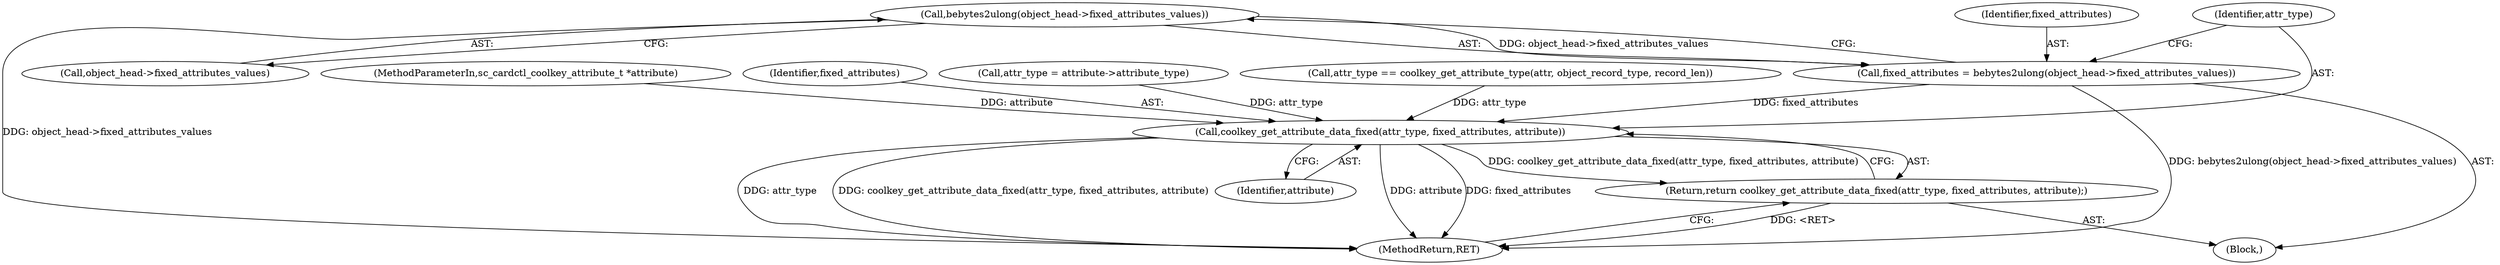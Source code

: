 digraph "0_OpenSC_8fe377e93b4b56060e5bbfb6f3142ceaeca744fa_4@pointer" {
"1000304" [label="(Call,bebytes2ulong(object_head->fixed_attributes_values))"];
"1000302" [label="(Call,fixed_attributes = bebytes2ulong(object_head->fixed_attributes_values))"];
"1000309" [label="(Call,coolkey_get_attribute_data_fixed(attr_type, fixed_attributes, attribute))"];
"1000308" [label="(Return,return coolkey_get_attribute_data_fixed(attr_type, fixed_attributes, attribute);)"];
"1000309" [label="(Call,coolkey_get_attribute_data_fixed(attr_type, fixed_attributes, attribute))"];
"1000303" [label="(Identifier,fixed_attributes)"];
"1000312" [label="(Identifier,attribute)"];
"1000315" [label="(MethodReturn,RET)"];
"1000304" [label="(Call,bebytes2ulong(object_head->fixed_attributes_values))"];
"1000113" [label="(MethodParameterIn,sc_cardctl_coolkey_attribute_t *attribute)"];
"1000300" [label="(Block,)"];
"1000302" [label="(Call,fixed_attributes = bebytes2ulong(object_head->fixed_attributes_values))"];
"1000311" [label="(Identifier,fixed_attributes)"];
"1000117" [label="(Call,attr_type = attribute->attribute_type)"];
"1000277" [label="(Call,attr_type == coolkey_get_attribute_type(attr, object_record_type, record_len))"];
"1000305" [label="(Call,object_head->fixed_attributes_values)"];
"1000310" [label="(Identifier,attr_type)"];
"1000308" [label="(Return,return coolkey_get_attribute_data_fixed(attr_type, fixed_attributes, attribute);)"];
"1000304" -> "1000302"  [label="AST: "];
"1000304" -> "1000305"  [label="CFG: "];
"1000305" -> "1000304"  [label="AST: "];
"1000302" -> "1000304"  [label="CFG: "];
"1000304" -> "1000315"  [label="DDG: object_head->fixed_attributes_values"];
"1000304" -> "1000302"  [label="DDG: object_head->fixed_attributes_values"];
"1000302" -> "1000300"  [label="AST: "];
"1000303" -> "1000302"  [label="AST: "];
"1000310" -> "1000302"  [label="CFG: "];
"1000302" -> "1000315"  [label="DDG: bebytes2ulong(object_head->fixed_attributes_values)"];
"1000302" -> "1000309"  [label="DDG: fixed_attributes"];
"1000309" -> "1000308"  [label="AST: "];
"1000309" -> "1000312"  [label="CFG: "];
"1000310" -> "1000309"  [label="AST: "];
"1000311" -> "1000309"  [label="AST: "];
"1000312" -> "1000309"  [label="AST: "];
"1000308" -> "1000309"  [label="CFG: "];
"1000309" -> "1000315"  [label="DDG: attr_type"];
"1000309" -> "1000315"  [label="DDG: coolkey_get_attribute_data_fixed(attr_type, fixed_attributes, attribute)"];
"1000309" -> "1000315"  [label="DDG: attribute"];
"1000309" -> "1000315"  [label="DDG: fixed_attributes"];
"1000309" -> "1000308"  [label="DDG: coolkey_get_attribute_data_fixed(attr_type, fixed_attributes, attribute)"];
"1000117" -> "1000309"  [label="DDG: attr_type"];
"1000277" -> "1000309"  [label="DDG: attr_type"];
"1000113" -> "1000309"  [label="DDG: attribute"];
"1000308" -> "1000300"  [label="AST: "];
"1000315" -> "1000308"  [label="CFG: "];
"1000308" -> "1000315"  [label="DDG: <RET>"];
}
